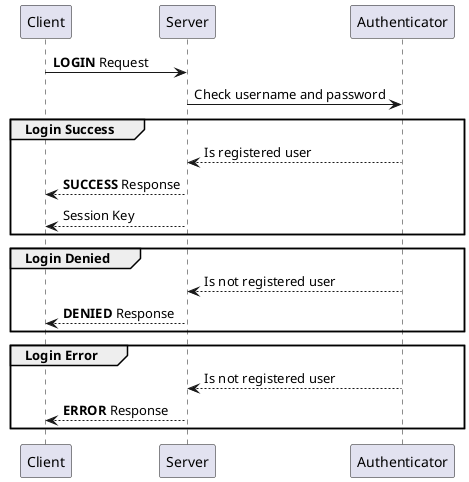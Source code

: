 @startuml
Client -> Server: **LOGIN** Request

Server -> Authenticator: Check username and password

group Login Success
    Authenticator --> Server: Is registered user
    Server --> Client: **SUCCESS** Response
    Server --> Client: Session Key
end

group Login Denied
    Authenticator --> Server: Is not registered user
    Server --> Client: **DENIED** Response
end

group Login Error
    Authenticator --> Server: Is not registered user
    Server --> Client: **ERROR** Response
end
@enduml